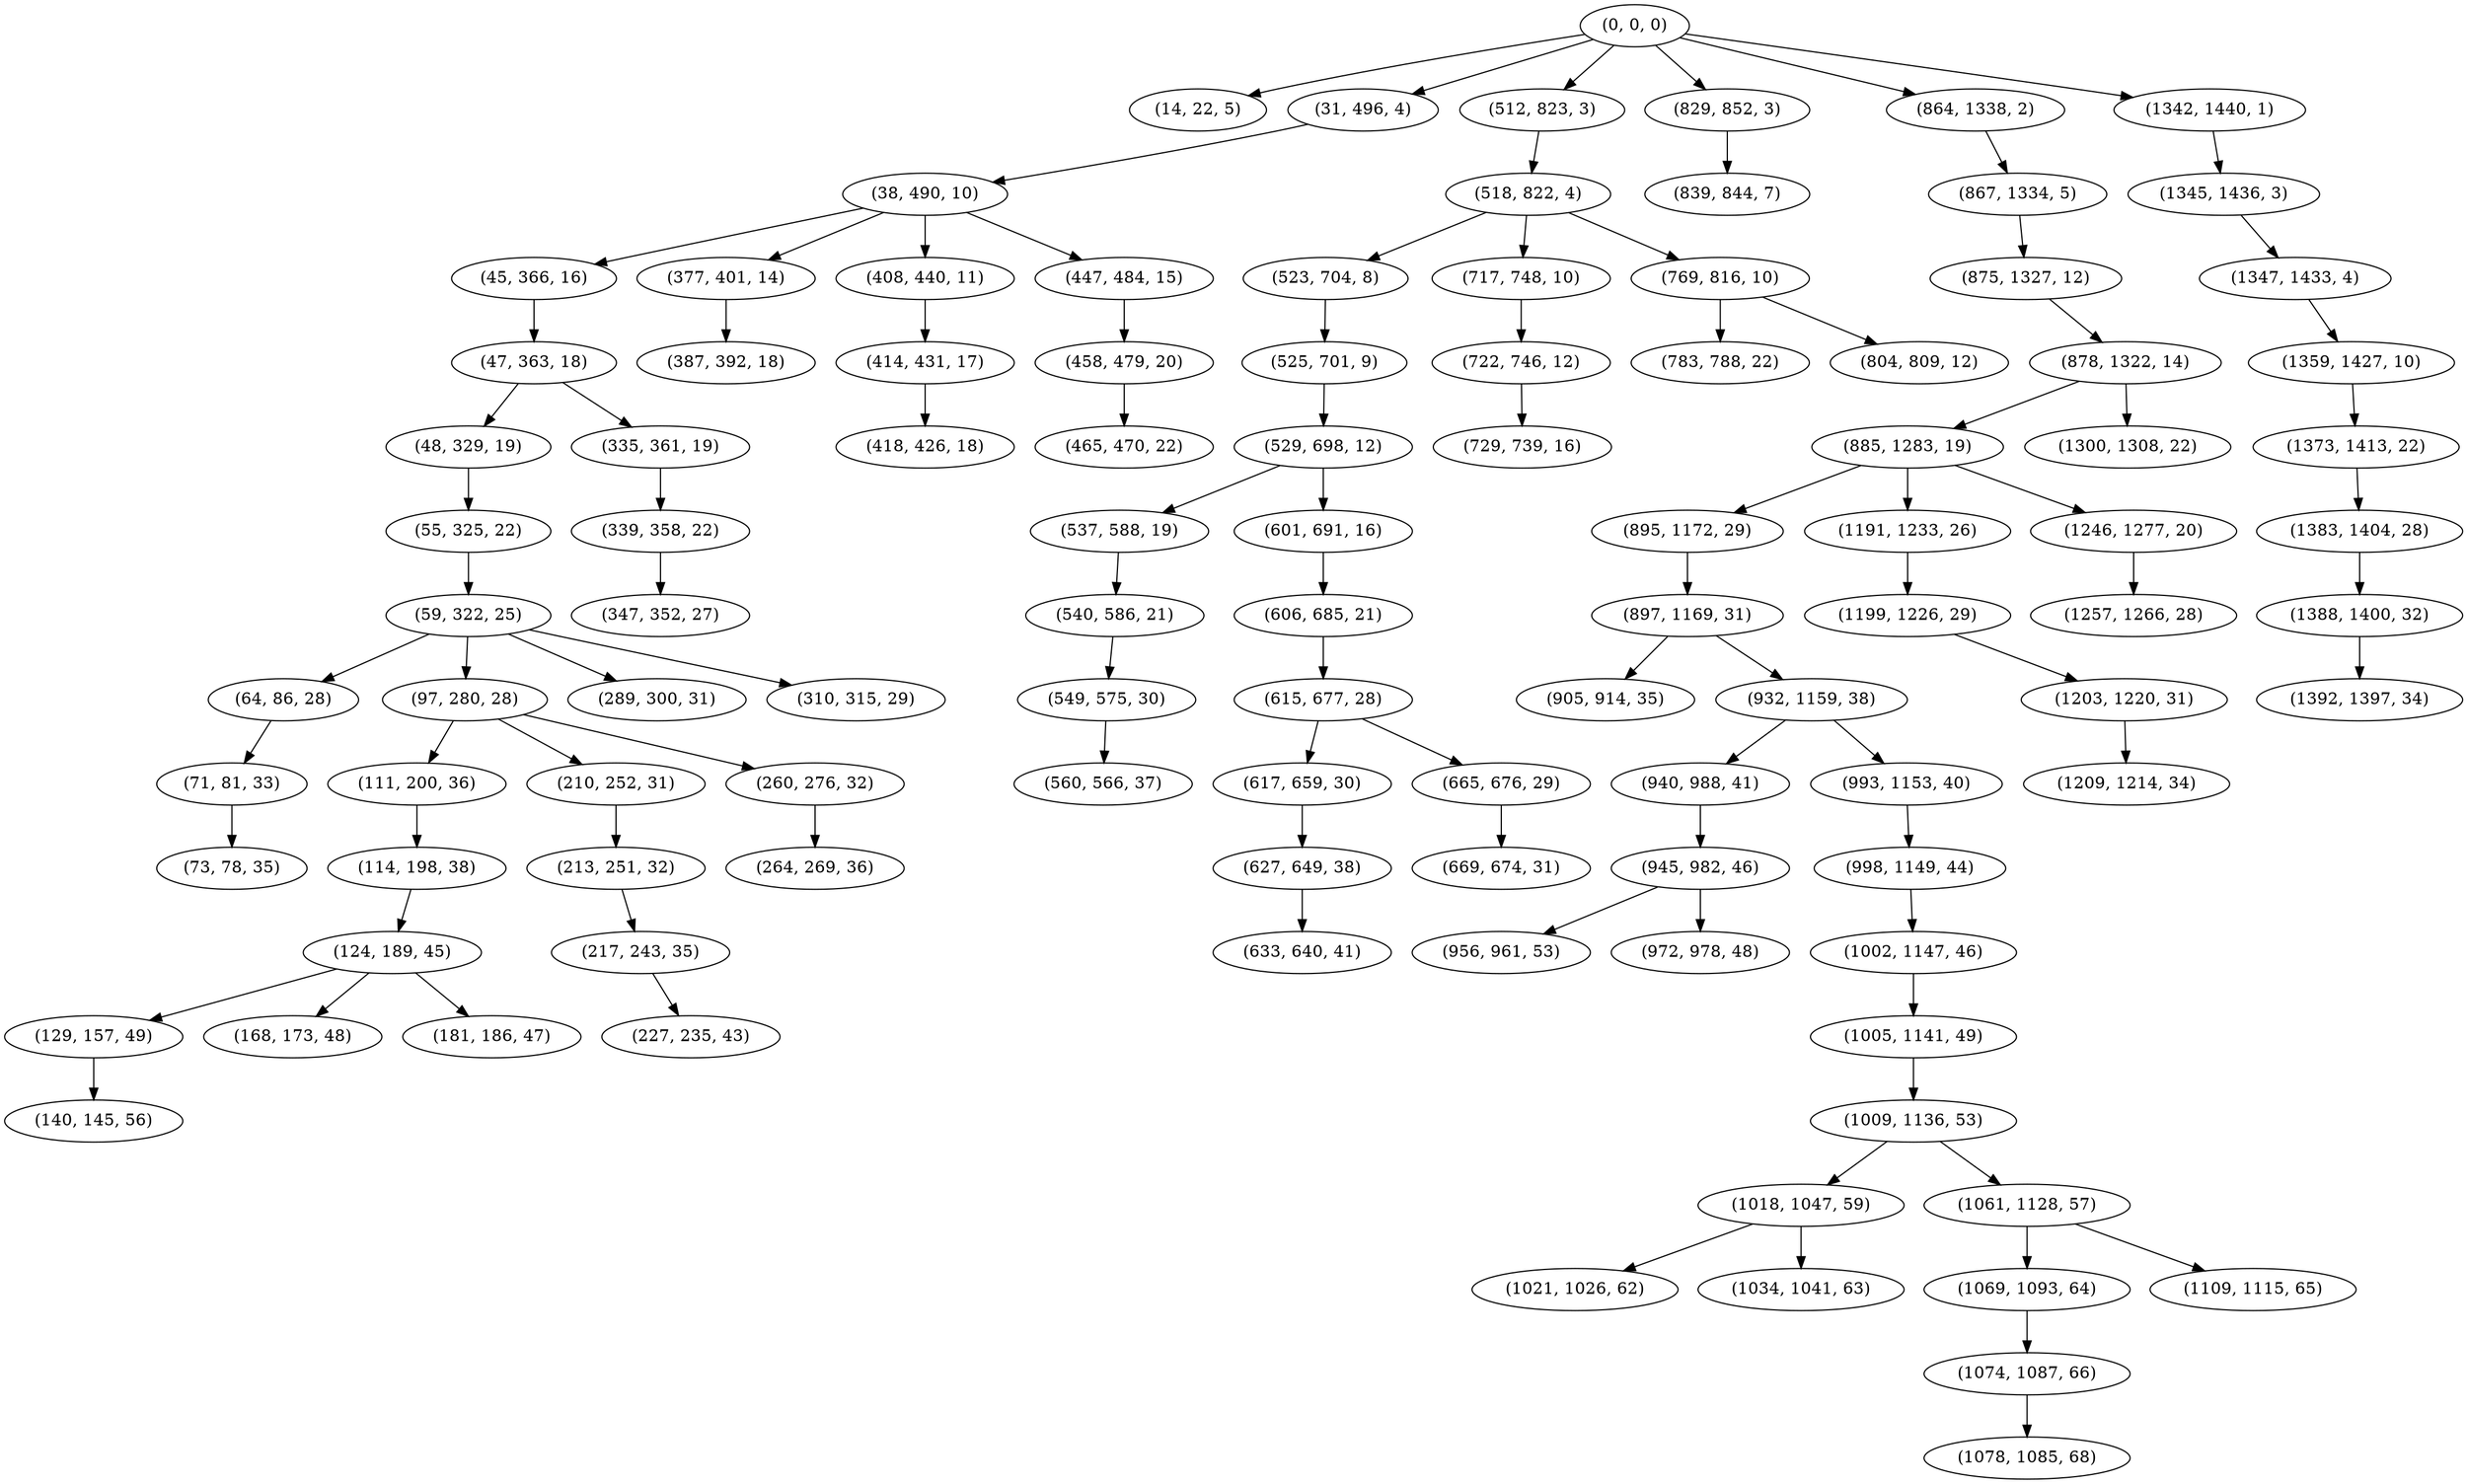 digraph tree {
    "(0, 0, 0)";
    "(14, 22, 5)";
    "(31, 496, 4)";
    "(38, 490, 10)";
    "(45, 366, 16)";
    "(47, 363, 18)";
    "(48, 329, 19)";
    "(55, 325, 22)";
    "(59, 322, 25)";
    "(64, 86, 28)";
    "(71, 81, 33)";
    "(73, 78, 35)";
    "(97, 280, 28)";
    "(111, 200, 36)";
    "(114, 198, 38)";
    "(124, 189, 45)";
    "(129, 157, 49)";
    "(140, 145, 56)";
    "(168, 173, 48)";
    "(181, 186, 47)";
    "(210, 252, 31)";
    "(213, 251, 32)";
    "(217, 243, 35)";
    "(227, 235, 43)";
    "(260, 276, 32)";
    "(264, 269, 36)";
    "(289, 300, 31)";
    "(310, 315, 29)";
    "(335, 361, 19)";
    "(339, 358, 22)";
    "(347, 352, 27)";
    "(377, 401, 14)";
    "(387, 392, 18)";
    "(408, 440, 11)";
    "(414, 431, 17)";
    "(418, 426, 18)";
    "(447, 484, 15)";
    "(458, 479, 20)";
    "(465, 470, 22)";
    "(512, 823, 3)";
    "(518, 822, 4)";
    "(523, 704, 8)";
    "(525, 701, 9)";
    "(529, 698, 12)";
    "(537, 588, 19)";
    "(540, 586, 21)";
    "(549, 575, 30)";
    "(560, 566, 37)";
    "(601, 691, 16)";
    "(606, 685, 21)";
    "(615, 677, 28)";
    "(617, 659, 30)";
    "(627, 649, 38)";
    "(633, 640, 41)";
    "(665, 676, 29)";
    "(669, 674, 31)";
    "(717, 748, 10)";
    "(722, 746, 12)";
    "(729, 739, 16)";
    "(769, 816, 10)";
    "(783, 788, 22)";
    "(804, 809, 12)";
    "(829, 852, 3)";
    "(839, 844, 7)";
    "(864, 1338, 2)";
    "(867, 1334, 5)";
    "(875, 1327, 12)";
    "(878, 1322, 14)";
    "(885, 1283, 19)";
    "(895, 1172, 29)";
    "(897, 1169, 31)";
    "(905, 914, 35)";
    "(932, 1159, 38)";
    "(940, 988, 41)";
    "(945, 982, 46)";
    "(956, 961, 53)";
    "(972, 978, 48)";
    "(993, 1153, 40)";
    "(998, 1149, 44)";
    "(1002, 1147, 46)";
    "(1005, 1141, 49)";
    "(1009, 1136, 53)";
    "(1018, 1047, 59)";
    "(1021, 1026, 62)";
    "(1034, 1041, 63)";
    "(1061, 1128, 57)";
    "(1069, 1093, 64)";
    "(1074, 1087, 66)";
    "(1078, 1085, 68)";
    "(1109, 1115, 65)";
    "(1191, 1233, 26)";
    "(1199, 1226, 29)";
    "(1203, 1220, 31)";
    "(1209, 1214, 34)";
    "(1246, 1277, 20)";
    "(1257, 1266, 28)";
    "(1300, 1308, 22)";
    "(1342, 1440, 1)";
    "(1345, 1436, 3)";
    "(1347, 1433, 4)";
    "(1359, 1427, 10)";
    "(1373, 1413, 22)";
    "(1383, 1404, 28)";
    "(1388, 1400, 32)";
    "(1392, 1397, 34)";
    "(0, 0, 0)" -> "(14, 22, 5)";
    "(0, 0, 0)" -> "(31, 496, 4)";
    "(0, 0, 0)" -> "(512, 823, 3)";
    "(0, 0, 0)" -> "(829, 852, 3)";
    "(0, 0, 0)" -> "(864, 1338, 2)";
    "(0, 0, 0)" -> "(1342, 1440, 1)";
    "(31, 496, 4)" -> "(38, 490, 10)";
    "(38, 490, 10)" -> "(45, 366, 16)";
    "(38, 490, 10)" -> "(377, 401, 14)";
    "(38, 490, 10)" -> "(408, 440, 11)";
    "(38, 490, 10)" -> "(447, 484, 15)";
    "(45, 366, 16)" -> "(47, 363, 18)";
    "(47, 363, 18)" -> "(48, 329, 19)";
    "(47, 363, 18)" -> "(335, 361, 19)";
    "(48, 329, 19)" -> "(55, 325, 22)";
    "(55, 325, 22)" -> "(59, 322, 25)";
    "(59, 322, 25)" -> "(64, 86, 28)";
    "(59, 322, 25)" -> "(97, 280, 28)";
    "(59, 322, 25)" -> "(289, 300, 31)";
    "(59, 322, 25)" -> "(310, 315, 29)";
    "(64, 86, 28)" -> "(71, 81, 33)";
    "(71, 81, 33)" -> "(73, 78, 35)";
    "(97, 280, 28)" -> "(111, 200, 36)";
    "(97, 280, 28)" -> "(210, 252, 31)";
    "(97, 280, 28)" -> "(260, 276, 32)";
    "(111, 200, 36)" -> "(114, 198, 38)";
    "(114, 198, 38)" -> "(124, 189, 45)";
    "(124, 189, 45)" -> "(129, 157, 49)";
    "(124, 189, 45)" -> "(168, 173, 48)";
    "(124, 189, 45)" -> "(181, 186, 47)";
    "(129, 157, 49)" -> "(140, 145, 56)";
    "(210, 252, 31)" -> "(213, 251, 32)";
    "(213, 251, 32)" -> "(217, 243, 35)";
    "(217, 243, 35)" -> "(227, 235, 43)";
    "(260, 276, 32)" -> "(264, 269, 36)";
    "(335, 361, 19)" -> "(339, 358, 22)";
    "(339, 358, 22)" -> "(347, 352, 27)";
    "(377, 401, 14)" -> "(387, 392, 18)";
    "(408, 440, 11)" -> "(414, 431, 17)";
    "(414, 431, 17)" -> "(418, 426, 18)";
    "(447, 484, 15)" -> "(458, 479, 20)";
    "(458, 479, 20)" -> "(465, 470, 22)";
    "(512, 823, 3)" -> "(518, 822, 4)";
    "(518, 822, 4)" -> "(523, 704, 8)";
    "(518, 822, 4)" -> "(717, 748, 10)";
    "(518, 822, 4)" -> "(769, 816, 10)";
    "(523, 704, 8)" -> "(525, 701, 9)";
    "(525, 701, 9)" -> "(529, 698, 12)";
    "(529, 698, 12)" -> "(537, 588, 19)";
    "(529, 698, 12)" -> "(601, 691, 16)";
    "(537, 588, 19)" -> "(540, 586, 21)";
    "(540, 586, 21)" -> "(549, 575, 30)";
    "(549, 575, 30)" -> "(560, 566, 37)";
    "(601, 691, 16)" -> "(606, 685, 21)";
    "(606, 685, 21)" -> "(615, 677, 28)";
    "(615, 677, 28)" -> "(617, 659, 30)";
    "(615, 677, 28)" -> "(665, 676, 29)";
    "(617, 659, 30)" -> "(627, 649, 38)";
    "(627, 649, 38)" -> "(633, 640, 41)";
    "(665, 676, 29)" -> "(669, 674, 31)";
    "(717, 748, 10)" -> "(722, 746, 12)";
    "(722, 746, 12)" -> "(729, 739, 16)";
    "(769, 816, 10)" -> "(783, 788, 22)";
    "(769, 816, 10)" -> "(804, 809, 12)";
    "(829, 852, 3)" -> "(839, 844, 7)";
    "(864, 1338, 2)" -> "(867, 1334, 5)";
    "(867, 1334, 5)" -> "(875, 1327, 12)";
    "(875, 1327, 12)" -> "(878, 1322, 14)";
    "(878, 1322, 14)" -> "(885, 1283, 19)";
    "(878, 1322, 14)" -> "(1300, 1308, 22)";
    "(885, 1283, 19)" -> "(895, 1172, 29)";
    "(885, 1283, 19)" -> "(1191, 1233, 26)";
    "(885, 1283, 19)" -> "(1246, 1277, 20)";
    "(895, 1172, 29)" -> "(897, 1169, 31)";
    "(897, 1169, 31)" -> "(905, 914, 35)";
    "(897, 1169, 31)" -> "(932, 1159, 38)";
    "(932, 1159, 38)" -> "(940, 988, 41)";
    "(932, 1159, 38)" -> "(993, 1153, 40)";
    "(940, 988, 41)" -> "(945, 982, 46)";
    "(945, 982, 46)" -> "(956, 961, 53)";
    "(945, 982, 46)" -> "(972, 978, 48)";
    "(993, 1153, 40)" -> "(998, 1149, 44)";
    "(998, 1149, 44)" -> "(1002, 1147, 46)";
    "(1002, 1147, 46)" -> "(1005, 1141, 49)";
    "(1005, 1141, 49)" -> "(1009, 1136, 53)";
    "(1009, 1136, 53)" -> "(1018, 1047, 59)";
    "(1009, 1136, 53)" -> "(1061, 1128, 57)";
    "(1018, 1047, 59)" -> "(1021, 1026, 62)";
    "(1018, 1047, 59)" -> "(1034, 1041, 63)";
    "(1061, 1128, 57)" -> "(1069, 1093, 64)";
    "(1061, 1128, 57)" -> "(1109, 1115, 65)";
    "(1069, 1093, 64)" -> "(1074, 1087, 66)";
    "(1074, 1087, 66)" -> "(1078, 1085, 68)";
    "(1191, 1233, 26)" -> "(1199, 1226, 29)";
    "(1199, 1226, 29)" -> "(1203, 1220, 31)";
    "(1203, 1220, 31)" -> "(1209, 1214, 34)";
    "(1246, 1277, 20)" -> "(1257, 1266, 28)";
    "(1342, 1440, 1)" -> "(1345, 1436, 3)";
    "(1345, 1436, 3)" -> "(1347, 1433, 4)";
    "(1347, 1433, 4)" -> "(1359, 1427, 10)";
    "(1359, 1427, 10)" -> "(1373, 1413, 22)";
    "(1373, 1413, 22)" -> "(1383, 1404, 28)";
    "(1383, 1404, 28)" -> "(1388, 1400, 32)";
    "(1388, 1400, 32)" -> "(1392, 1397, 34)";
}
